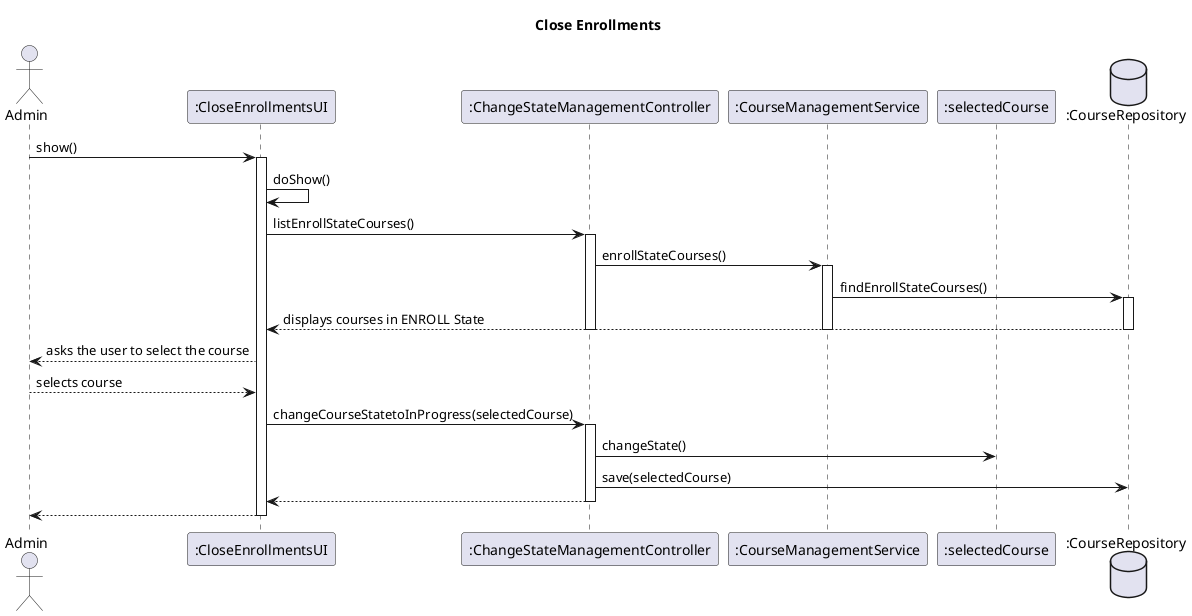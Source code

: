 @startuml

title Close Enrollments

actor Admin as usr
participant ":CloseEnrollmentsUI" as ui
participant ":ChangeStateManagementController" as ctr
participant ":CourseManagementService" as svc
participant ":selectedCourse" as crs
database ":CourseRepository" as cr

usr -> ui : show()
activate ui
ui-> ui : doShow()
ui -> ctr : listEnrollStateCourses()
activate ctr
ctr -> svc : enrollStateCourses()
activate svc
svc -> cr : findEnrollStateCourses()
activate cr
cr --> ui : displays courses in ENROLL State
deactivate cr
deactivate svc
deactivate ctr
ui --> usr : asks the user to select the course
usr --> ui : selects course
ui -> ctr : changeCourseStatetoInProgress(selectedCourse)
activate ctr
ctr -> crs : changeState()
ctr -> cr : save(selectedCourse)
ctr --> ui
deactivate ctr

ui --> usr
deactivate ui

@enduml